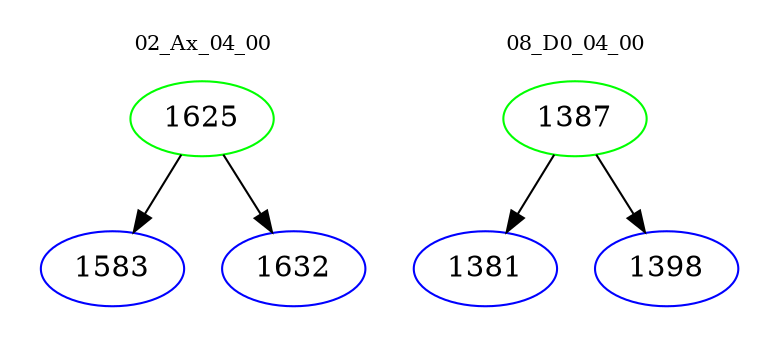 digraph{
subgraph cluster_0 {
color = white
label = "02_Ax_04_00";
fontsize=10;
T0_1625 [label="1625", color="green"]
T0_1625 -> T0_1583 [color="black"]
T0_1583 [label="1583", color="blue"]
T0_1625 -> T0_1632 [color="black"]
T0_1632 [label="1632", color="blue"]
}
subgraph cluster_1 {
color = white
label = "08_D0_04_00";
fontsize=10;
T1_1387 [label="1387", color="green"]
T1_1387 -> T1_1381 [color="black"]
T1_1381 [label="1381", color="blue"]
T1_1387 -> T1_1398 [color="black"]
T1_1398 [label="1398", color="blue"]
}
}
